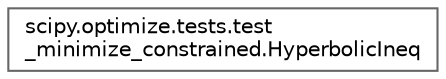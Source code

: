 digraph "Graphical Class Hierarchy"
{
 // LATEX_PDF_SIZE
  bgcolor="transparent";
  edge [fontname=Helvetica,fontsize=10,labelfontname=Helvetica,labelfontsize=10];
  node [fontname=Helvetica,fontsize=10,shape=box,height=0.2,width=0.4];
  rankdir="LR";
  Node0 [id="Node000000",label="scipy.optimize.tests.test\l_minimize_constrained.HyperbolicIneq",height=0.2,width=0.4,color="grey40", fillcolor="white", style="filled",URL="$dc/db6/classscipy_1_1optimize_1_1tests_1_1test__minimize__constrained_1_1HyperbolicIneq.html",tooltip=" "];
}
